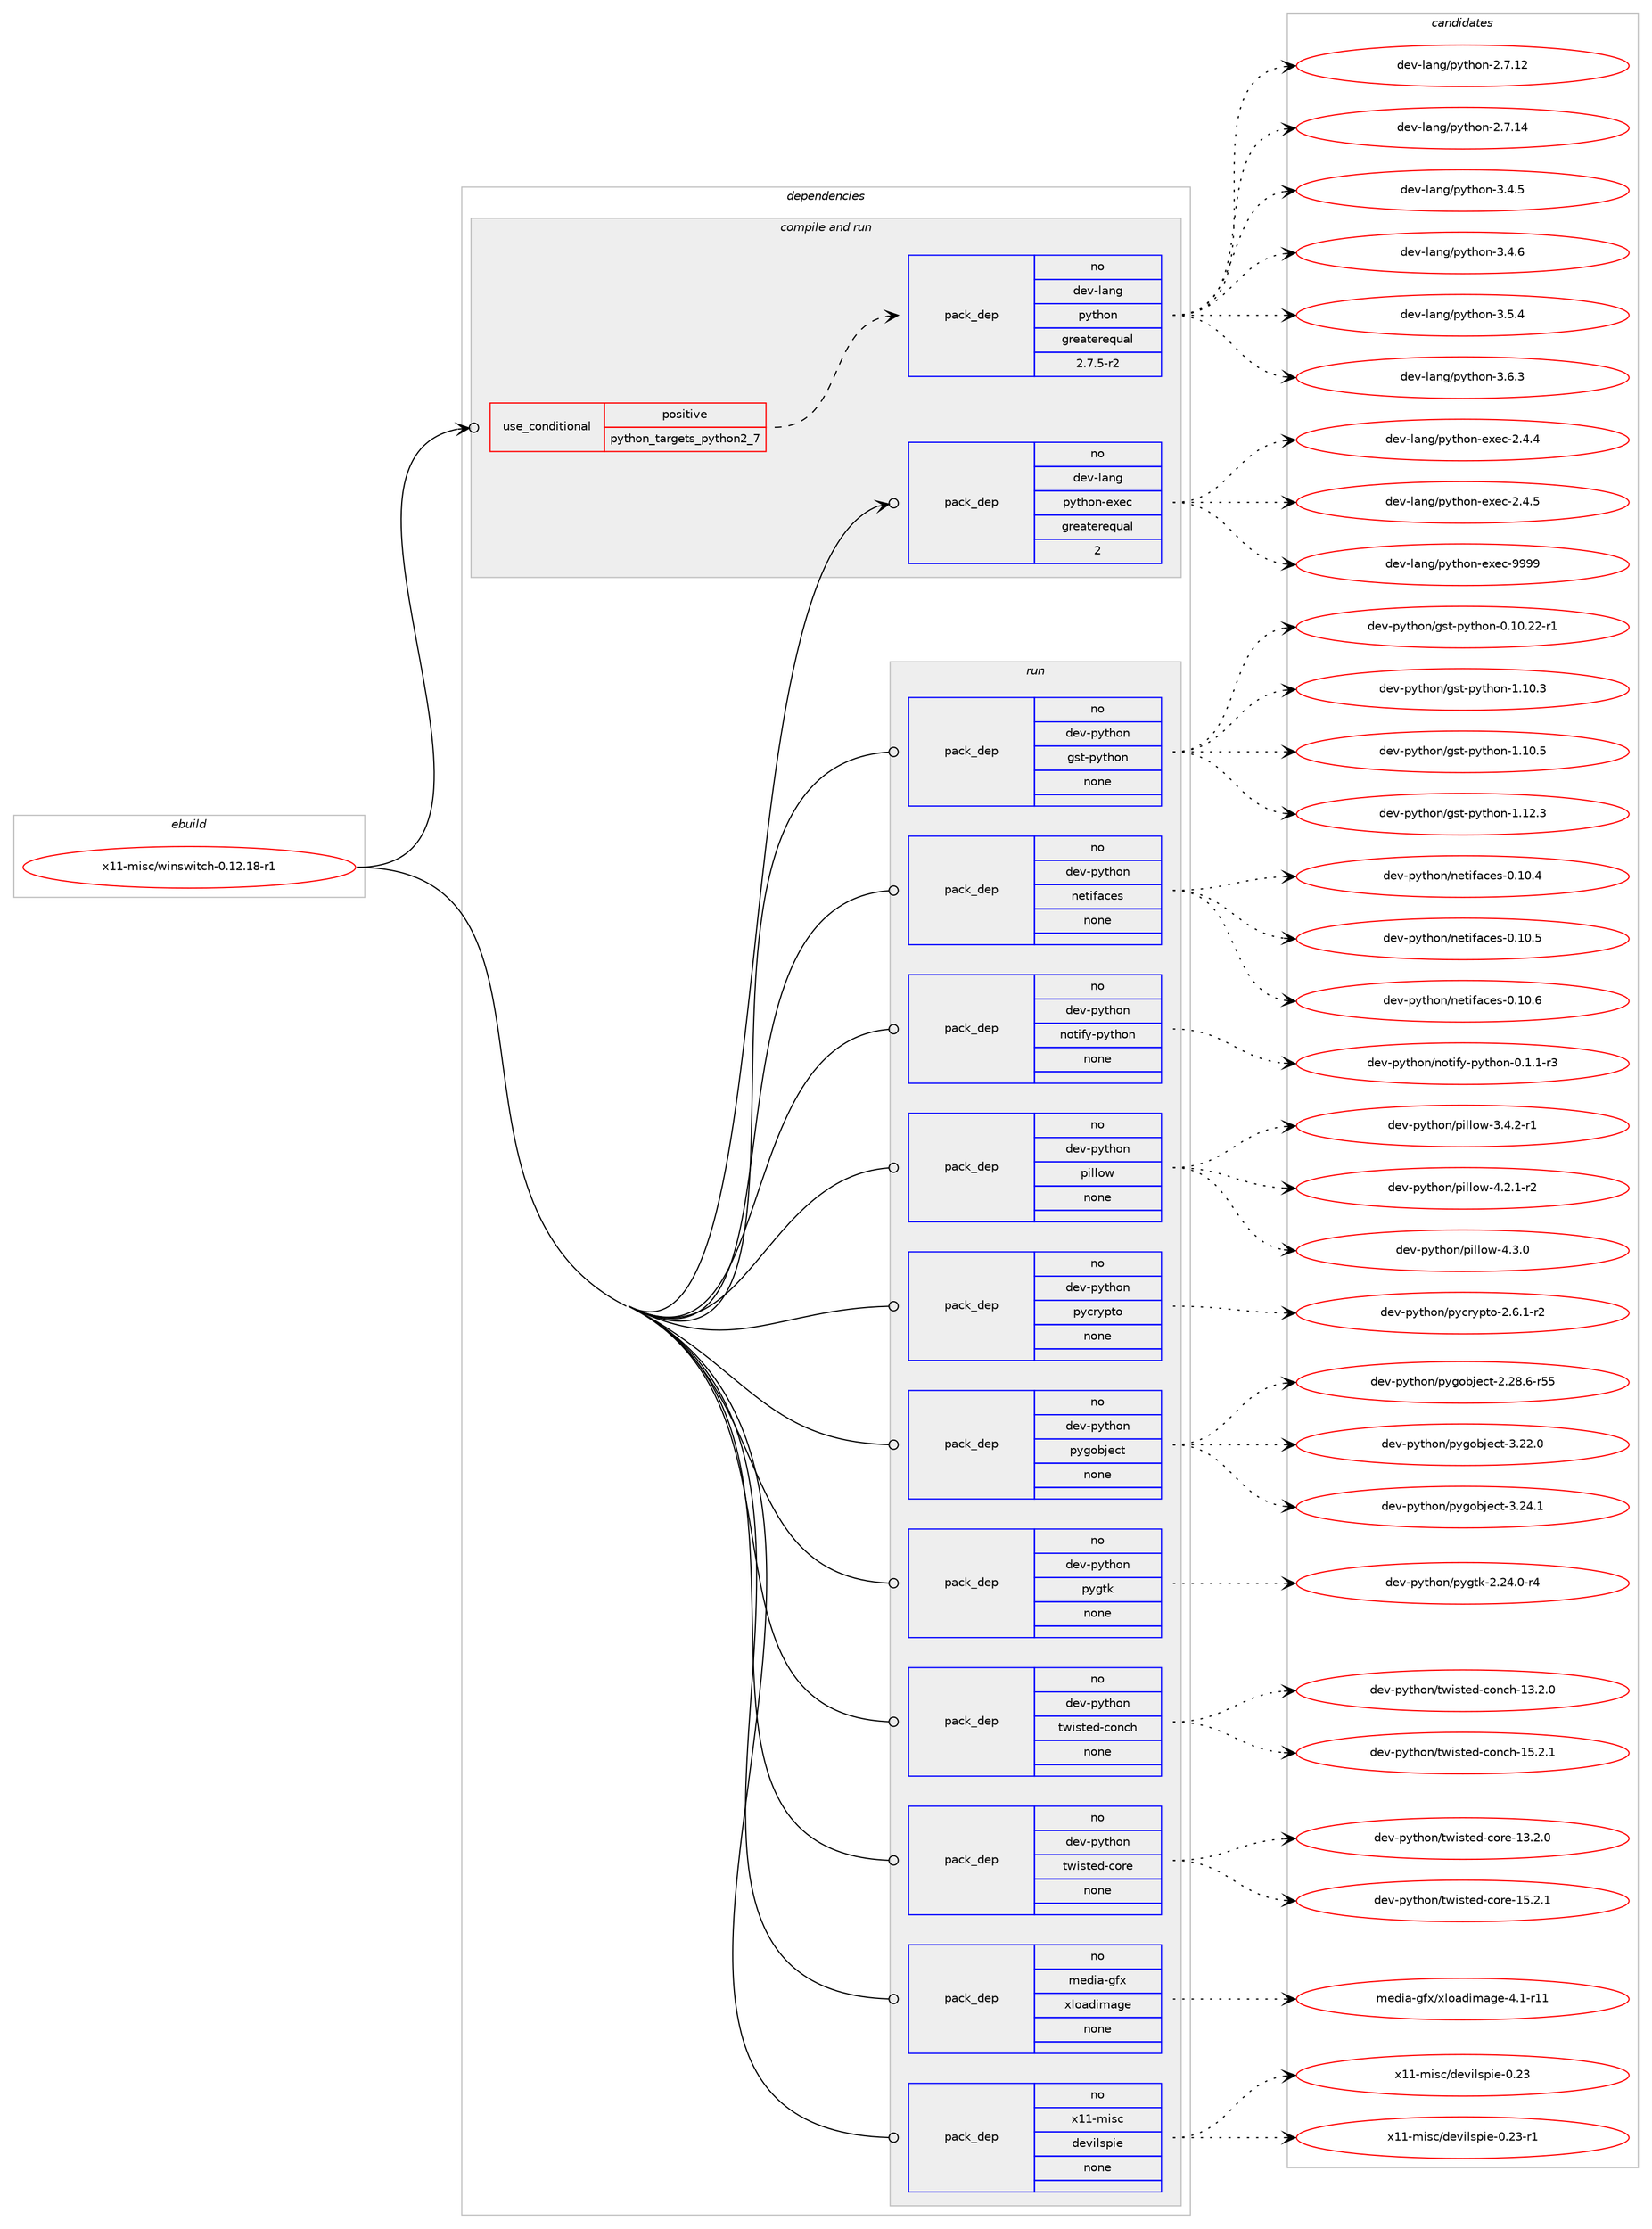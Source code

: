 digraph prolog {

# *************
# Graph options
# *************

newrank=true;
concentrate=true;
compound=true;
graph [rankdir=LR,fontname=Helvetica,fontsize=10,ranksep=1.5];#, ranksep=2.5, nodesep=0.2];
edge  [arrowhead=vee];
node  [fontname=Helvetica,fontsize=10];

# **********
# The ebuild
# **********

subgraph cluster_leftcol {
color=gray;
rank=same;
label=<<i>ebuild</i>>;
id [label="x11-misc/winswitch-0.12.18-r1", color=red, width=4, href="../x11-misc/winswitch-0.12.18-r1.svg"];
}

# ****************
# The dependencies
# ****************

subgraph cluster_midcol {
color=gray;
label=<<i>dependencies</i>>;
subgraph cluster_compile {
fillcolor="#eeeeee";
style=filled;
label=<<i>compile</i>>;
}
subgraph cluster_compileandrun {
fillcolor="#eeeeee";
style=filled;
label=<<i>compile and run</i>>;
subgraph cond123358 {
dependency524761 [label=<<TABLE BORDER="0" CELLBORDER="1" CELLSPACING="0" CELLPADDING="4"><TR><TD ROWSPAN="3" CELLPADDING="10">use_conditional</TD></TR><TR><TD>positive</TD></TR><TR><TD>python_targets_python2_7</TD></TR></TABLE>>, shape=none, color=red];
subgraph pack391550 {
dependency524762 [label=<<TABLE BORDER="0" CELLBORDER="1" CELLSPACING="0" CELLPADDING="4" WIDTH="220"><TR><TD ROWSPAN="6" CELLPADDING="30">pack_dep</TD></TR><TR><TD WIDTH="110">no</TD></TR><TR><TD>dev-lang</TD></TR><TR><TD>python</TD></TR><TR><TD>greaterequal</TD></TR><TR><TD>2.7.5-r2</TD></TR></TABLE>>, shape=none, color=blue];
}
dependency524761:e -> dependency524762:w [weight=20,style="dashed",arrowhead="vee"];
}
id:e -> dependency524761:w [weight=20,style="solid",arrowhead="odotvee"];
subgraph pack391551 {
dependency524763 [label=<<TABLE BORDER="0" CELLBORDER="1" CELLSPACING="0" CELLPADDING="4" WIDTH="220"><TR><TD ROWSPAN="6" CELLPADDING="30">pack_dep</TD></TR><TR><TD WIDTH="110">no</TD></TR><TR><TD>dev-lang</TD></TR><TR><TD>python-exec</TD></TR><TR><TD>greaterequal</TD></TR><TR><TD>2</TD></TR></TABLE>>, shape=none, color=blue];
}
id:e -> dependency524763:w [weight=20,style="solid",arrowhead="odotvee"];
}
subgraph cluster_run {
fillcolor="#eeeeee";
style=filled;
label=<<i>run</i>>;
subgraph pack391552 {
dependency524764 [label=<<TABLE BORDER="0" CELLBORDER="1" CELLSPACING="0" CELLPADDING="4" WIDTH="220"><TR><TD ROWSPAN="6" CELLPADDING="30">pack_dep</TD></TR><TR><TD WIDTH="110">no</TD></TR><TR><TD>dev-python</TD></TR><TR><TD>gst-python</TD></TR><TR><TD>none</TD></TR><TR><TD></TD></TR></TABLE>>, shape=none, color=blue];
}
id:e -> dependency524764:w [weight=20,style="solid",arrowhead="odot"];
subgraph pack391553 {
dependency524765 [label=<<TABLE BORDER="0" CELLBORDER="1" CELLSPACING="0" CELLPADDING="4" WIDTH="220"><TR><TD ROWSPAN="6" CELLPADDING="30">pack_dep</TD></TR><TR><TD WIDTH="110">no</TD></TR><TR><TD>dev-python</TD></TR><TR><TD>netifaces</TD></TR><TR><TD>none</TD></TR><TR><TD></TD></TR></TABLE>>, shape=none, color=blue];
}
id:e -> dependency524765:w [weight=20,style="solid",arrowhead="odot"];
subgraph pack391554 {
dependency524766 [label=<<TABLE BORDER="0" CELLBORDER="1" CELLSPACING="0" CELLPADDING="4" WIDTH="220"><TR><TD ROWSPAN="6" CELLPADDING="30">pack_dep</TD></TR><TR><TD WIDTH="110">no</TD></TR><TR><TD>dev-python</TD></TR><TR><TD>notify-python</TD></TR><TR><TD>none</TD></TR><TR><TD></TD></TR></TABLE>>, shape=none, color=blue];
}
id:e -> dependency524766:w [weight=20,style="solid",arrowhead="odot"];
subgraph pack391555 {
dependency524767 [label=<<TABLE BORDER="0" CELLBORDER="1" CELLSPACING="0" CELLPADDING="4" WIDTH="220"><TR><TD ROWSPAN="6" CELLPADDING="30">pack_dep</TD></TR><TR><TD WIDTH="110">no</TD></TR><TR><TD>dev-python</TD></TR><TR><TD>pillow</TD></TR><TR><TD>none</TD></TR><TR><TD></TD></TR></TABLE>>, shape=none, color=blue];
}
id:e -> dependency524767:w [weight=20,style="solid",arrowhead="odot"];
subgraph pack391556 {
dependency524768 [label=<<TABLE BORDER="0" CELLBORDER="1" CELLSPACING="0" CELLPADDING="4" WIDTH="220"><TR><TD ROWSPAN="6" CELLPADDING="30">pack_dep</TD></TR><TR><TD WIDTH="110">no</TD></TR><TR><TD>dev-python</TD></TR><TR><TD>pycrypto</TD></TR><TR><TD>none</TD></TR><TR><TD></TD></TR></TABLE>>, shape=none, color=blue];
}
id:e -> dependency524768:w [weight=20,style="solid",arrowhead="odot"];
subgraph pack391557 {
dependency524769 [label=<<TABLE BORDER="0" CELLBORDER="1" CELLSPACING="0" CELLPADDING="4" WIDTH="220"><TR><TD ROWSPAN="6" CELLPADDING="30">pack_dep</TD></TR><TR><TD WIDTH="110">no</TD></TR><TR><TD>dev-python</TD></TR><TR><TD>pygobject</TD></TR><TR><TD>none</TD></TR><TR><TD></TD></TR></TABLE>>, shape=none, color=blue];
}
id:e -> dependency524769:w [weight=20,style="solid",arrowhead="odot"];
subgraph pack391558 {
dependency524770 [label=<<TABLE BORDER="0" CELLBORDER="1" CELLSPACING="0" CELLPADDING="4" WIDTH="220"><TR><TD ROWSPAN="6" CELLPADDING="30">pack_dep</TD></TR><TR><TD WIDTH="110">no</TD></TR><TR><TD>dev-python</TD></TR><TR><TD>pygtk</TD></TR><TR><TD>none</TD></TR><TR><TD></TD></TR></TABLE>>, shape=none, color=blue];
}
id:e -> dependency524770:w [weight=20,style="solid",arrowhead="odot"];
subgraph pack391559 {
dependency524771 [label=<<TABLE BORDER="0" CELLBORDER="1" CELLSPACING="0" CELLPADDING="4" WIDTH="220"><TR><TD ROWSPAN="6" CELLPADDING="30">pack_dep</TD></TR><TR><TD WIDTH="110">no</TD></TR><TR><TD>dev-python</TD></TR><TR><TD>twisted-conch</TD></TR><TR><TD>none</TD></TR><TR><TD></TD></TR></TABLE>>, shape=none, color=blue];
}
id:e -> dependency524771:w [weight=20,style="solid",arrowhead="odot"];
subgraph pack391560 {
dependency524772 [label=<<TABLE BORDER="0" CELLBORDER="1" CELLSPACING="0" CELLPADDING="4" WIDTH="220"><TR><TD ROWSPAN="6" CELLPADDING="30">pack_dep</TD></TR><TR><TD WIDTH="110">no</TD></TR><TR><TD>dev-python</TD></TR><TR><TD>twisted-core</TD></TR><TR><TD>none</TD></TR><TR><TD></TD></TR></TABLE>>, shape=none, color=blue];
}
id:e -> dependency524772:w [weight=20,style="solid",arrowhead="odot"];
subgraph pack391561 {
dependency524773 [label=<<TABLE BORDER="0" CELLBORDER="1" CELLSPACING="0" CELLPADDING="4" WIDTH="220"><TR><TD ROWSPAN="6" CELLPADDING="30">pack_dep</TD></TR><TR><TD WIDTH="110">no</TD></TR><TR><TD>media-gfx</TD></TR><TR><TD>xloadimage</TD></TR><TR><TD>none</TD></TR><TR><TD></TD></TR></TABLE>>, shape=none, color=blue];
}
id:e -> dependency524773:w [weight=20,style="solid",arrowhead="odot"];
subgraph pack391562 {
dependency524774 [label=<<TABLE BORDER="0" CELLBORDER="1" CELLSPACING="0" CELLPADDING="4" WIDTH="220"><TR><TD ROWSPAN="6" CELLPADDING="30">pack_dep</TD></TR><TR><TD WIDTH="110">no</TD></TR><TR><TD>x11-misc</TD></TR><TR><TD>devilspie</TD></TR><TR><TD>none</TD></TR><TR><TD></TD></TR></TABLE>>, shape=none, color=blue];
}
id:e -> dependency524774:w [weight=20,style="solid",arrowhead="odot"];
}
}

# **************
# The candidates
# **************

subgraph cluster_choices {
rank=same;
color=gray;
label=<<i>candidates</i>>;

subgraph choice391550 {
color=black;
nodesep=1;
choice10010111845108971101034711212111610411111045504655464950 [label="dev-lang/python-2.7.12", color=red, width=4,href="../dev-lang/python-2.7.12.svg"];
choice10010111845108971101034711212111610411111045504655464952 [label="dev-lang/python-2.7.14", color=red, width=4,href="../dev-lang/python-2.7.14.svg"];
choice100101118451089711010347112121116104111110455146524653 [label="dev-lang/python-3.4.5", color=red, width=4,href="../dev-lang/python-3.4.5.svg"];
choice100101118451089711010347112121116104111110455146524654 [label="dev-lang/python-3.4.6", color=red, width=4,href="../dev-lang/python-3.4.6.svg"];
choice100101118451089711010347112121116104111110455146534652 [label="dev-lang/python-3.5.4", color=red, width=4,href="../dev-lang/python-3.5.4.svg"];
choice100101118451089711010347112121116104111110455146544651 [label="dev-lang/python-3.6.3", color=red, width=4,href="../dev-lang/python-3.6.3.svg"];
dependency524762:e -> choice10010111845108971101034711212111610411111045504655464950:w [style=dotted,weight="100"];
dependency524762:e -> choice10010111845108971101034711212111610411111045504655464952:w [style=dotted,weight="100"];
dependency524762:e -> choice100101118451089711010347112121116104111110455146524653:w [style=dotted,weight="100"];
dependency524762:e -> choice100101118451089711010347112121116104111110455146524654:w [style=dotted,weight="100"];
dependency524762:e -> choice100101118451089711010347112121116104111110455146534652:w [style=dotted,weight="100"];
dependency524762:e -> choice100101118451089711010347112121116104111110455146544651:w [style=dotted,weight="100"];
}
subgraph choice391551 {
color=black;
nodesep=1;
choice1001011184510897110103471121211161041111104510112010199455046524652 [label="dev-lang/python-exec-2.4.4", color=red, width=4,href="../dev-lang/python-exec-2.4.4.svg"];
choice1001011184510897110103471121211161041111104510112010199455046524653 [label="dev-lang/python-exec-2.4.5", color=red, width=4,href="../dev-lang/python-exec-2.4.5.svg"];
choice10010111845108971101034711212111610411111045101120101994557575757 [label="dev-lang/python-exec-9999", color=red, width=4,href="../dev-lang/python-exec-9999.svg"];
dependency524763:e -> choice1001011184510897110103471121211161041111104510112010199455046524652:w [style=dotted,weight="100"];
dependency524763:e -> choice1001011184510897110103471121211161041111104510112010199455046524653:w [style=dotted,weight="100"];
dependency524763:e -> choice10010111845108971101034711212111610411111045101120101994557575757:w [style=dotted,weight="100"];
}
subgraph choice391552 {
color=black;
nodesep=1;
choice10010111845112121116104111110471031151164511212111610411111045484649484650504511449 [label="dev-python/gst-python-0.10.22-r1", color=red, width=4,href="../dev-python/gst-python-0.10.22-r1.svg"];
choice10010111845112121116104111110471031151164511212111610411111045494649484651 [label="dev-python/gst-python-1.10.3", color=red, width=4,href="../dev-python/gst-python-1.10.3.svg"];
choice10010111845112121116104111110471031151164511212111610411111045494649484653 [label="dev-python/gst-python-1.10.5", color=red, width=4,href="../dev-python/gst-python-1.10.5.svg"];
choice10010111845112121116104111110471031151164511212111610411111045494649504651 [label="dev-python/gst-python-1.12.3", color=red, width=4,href="../dev-python/gst-python-1.12.3.svg"];
dependency524764:e -> choice10010111845112121116104111110471031151164511212111610411111045484649484650504511449:w [style=dotted,weight="100"];
dependency524764:e -> choice10010111845112121116104111110471031151164511212111610411111045494649484651:w [style=dotted,weight="100"];
dependency524764:e -> choice10010111845112121116104111110471031151164511212111610411111045494649484653:w [style=dotted,weight="100"];
dependency524764:e -> choice10010111845112121116104111110471031151164511212111610411111045494649504651:w [style=dotted,weight="100"];
}
subgraph choice391553 {
color=black;
nodesep=1;
choice1001011184511212111610411111047110101116105102979910111545484649484652 [label="dev-python/netifaces-0.10.4", color=red, width=4,href="../dev-python/netifaces-0.10.4.svg"];
choice1001011184511212111610411111047110101116105102979910111545484649484653 [label="dev-python/netifaces-0.10.5", color=red, width=4,href="../dev-python/netifaces-0.10.5.svg"];
choice1001011184511212111610411111047110101116105102979910111545484649484654 [label="dev-python/netifaces-0.10.6", color=red, width=4,href="../dev-python/netifaces-0.10.6.svg"];
dependency524765:e -> choice1001011184511212111610411111047110101116105102979910111545484649484652:w [style=dotted,weight="100"];
dependency524765:e -> choice1001011184511212111610411111047110101116105102979910111545484649484653:w [style=dotted,weight="100"];
dependency524765:e -> choice1001011184511212111610411111047110101116105102979910111545484649484654:w [style=dotted,weight="100"];
}
subgraph choice391554 {
color=black;
nodesep=1;
choice1001011184511212111610411111047110111116105102121451121211161041111104548464946494511451 [label="dev-python/notify-python-0.1.1-r3", color=red, width=4,href="../dev-python/notify-python-0.1.1-r3.svg"];
dependency524766:e -> choice1001011184511212111610411111047110111116105102121451121211161041111104548464946494511451:w [style=dotted,weight="100"];
}
subgraph choice391555 {
color=black;
nodesep=1;
choice10010111845112121116104111110471121051081081111194551465246504511449 [label="dev-python/pillow-3.4.2-r1", color=red, width=4,href="../dev-python/pillow-3.4.2-r1.svg"];
choice10010111845112121116104111110471121051081081111194552465046494511450 [label="dev-python/pillow-4.2.1-r2", color=red, width=4,href="../dev-python/pillow-4.2.1-r2.svg"];
choice1001011184511212111610411111047112105108108111119455246514648 [label="dev-python/pillow-4.3.0", color=red, width=4,href="../dev-python/pillow-4.3.0.svg"];
dependency524767:e -> choice10010111845112121116104111110471121051081081111194551465246504511449:w [style=dotted,weight="100"];
dependency524767:e -> choice10010111845112121116104111110471121051081081111194552465046494511450:w [style=dotted,weight="100"];
dependency524767:e -> choice1001011184511212111610411111047112105108108111119455246514648:w [style=dotted,weight="100"];
}
subgraph choice391556 {
color=black;
nodesep=1;
choice1001011184511212111610411111047112121991141211121161114550465446494511450 [label="dev-python/pycrypto-2.6.1-r2", color=red, width=4,href="../dev-python/pycrypto-2.6.1-r2.svg"];
dependency524768:e -> choice1001011184511212111610411111047112121991141211121161114550465446494511450:w [style=dotted,weight="100"];
}
subgraph choice391557 {
color=black;
nodesep=1;
choice1001011184511212111610411111047112121103111981061019911645504650564654451145353 [label="dev-python/pygobject-2.28.6-r55", color=red, width=4,href="../dev-python/pygobject-2.28.6-r55.svg"];
choice1001011184511212111610411111047112121103111981061019911645514650504648 [label="dev-python/pygobject-3.22.0", color=red, width=4,href="../dev-python/pygobject-3.22.0.svg"];
choice1001011184511212111610411111047112121103111981061019911645514650524649 [label="dev-python/pygobject-3.24.1", color=red, width=4,href="../dev-python/pygobject-3.24.1.svg"];
dependency524769:e -> choice1001011184511212111610411111047112121103111981061019911645504650564654451145353:w [style=dotted,weight="100"];
dependency524769:e -> choice1001011184511212111610411111047112121103111981061019911645514650504648:w [style=dotted,weight="100"];
dependency524769:e -> choice1001011184511212111610411111047112121103111981061019911645514650524649:w [style=dotted,weight="100"];
}
subgraph choice391558 {
color=black;
nodesep=1;
choice1001011184511212111610411111047112121103116107455046505246484511452 [label="dev-python/pygtk-2.24.0-r4", color=red, width=4,href="../dev-python/pygtk-2.24.0-r4.svg"];
dependency524770:e -> choice1001011184511212111610411111047112121103116107455046505246484511452:w [style=dotted,weight="100"];
}
subgraph choice391559 {
color=black;
nodesep=1;
choice100101118451121211161041111104711611910511511610110045991111109910445495146504648 [label="dev-python/twisted-conch-13.2.0", color=red, width=4,href="../dev-python/twisted-conch-13.2.0.svg"];
choice100101118451121211161041111104711611910511511610110045991111109910445495346504649 [label="dev-python/twisted-conch-15.2.1", color=red, width=4,href="../dev-python/twisted-conch-15.2.1.svg"];
dependency524771:e -> choice100101118451121211161041111104711611910511511610110045991111109910445495146504648:w [style=dotted,weight="100"];
dependency524771:e -> choice100101118451121211161041111104711611910511511610110045991111109910445495346504649:w [style=dotted,weight="100"];
}
subgraph choice391560 {
color=black;
nodesep=1;
choice1001011184511212111610411111047116119105115116101100459911111410145495146504648 [label="dev-python/twisted-core-13.2.0", color=red, width=4,href="../dev-python/twisted-core-13.2.0.svg"];
choice1001011184511212111610411111047116119105115116101100459911111410145495346504649 [label="dev-python/twisted-core-15.2.1", color=red, width=4,href="../dev-python/twisted-core-15.2.1.svg"];
dependency524772:e -> choice1001011184511212111610411111047116119105115116101100459911111410145495146504648:w [style=dotted,weight="100"];
dependency524772:e -> choice1001011184511212111610411111047116119105115116101100459911111410145495346504649:w [style=dotted,weight="100"];
}
subgraph choice391561 {
color=black;
nodesep=1;
choice109101100105974510310212047120108111971001051099710310145524649451144949 [label="media-gfx/xloadimage-4.1-r11", color=red, width=4,href="../media-gfx/xloadimage-4.1-r11.svg"];
dependency524773:e -> choice109101100105974510310212047120108111971001051099710310145524649451144949:w [style=dotted,weight="100"];
}
subgraph choice391562 {
color=black;
nodesep=1;
choice12049494510910511599471001011181051081151121051014548465051 [label="x11-misc/devilspie-0.23", color=red, width=4,href="../x11-misc/devilspie-0.23.svg"];
choice120494945109105115994710010111810510811511210510145484650514511449 [label="x11-misc/devilspie-0.23-r1", color=red, width=4,href="../x11-misc/devilspie-0.23-r1.svg"];
dependency524774:e -> choice12049494510910511599471001011181051081151121051014548465051:w [style=dotted,weight="100"];
dependency524774:e -> choice120494945109105115994710010111810510811511210510145484650514511449:w [style=dotted,weight="100"];
}
}

}
